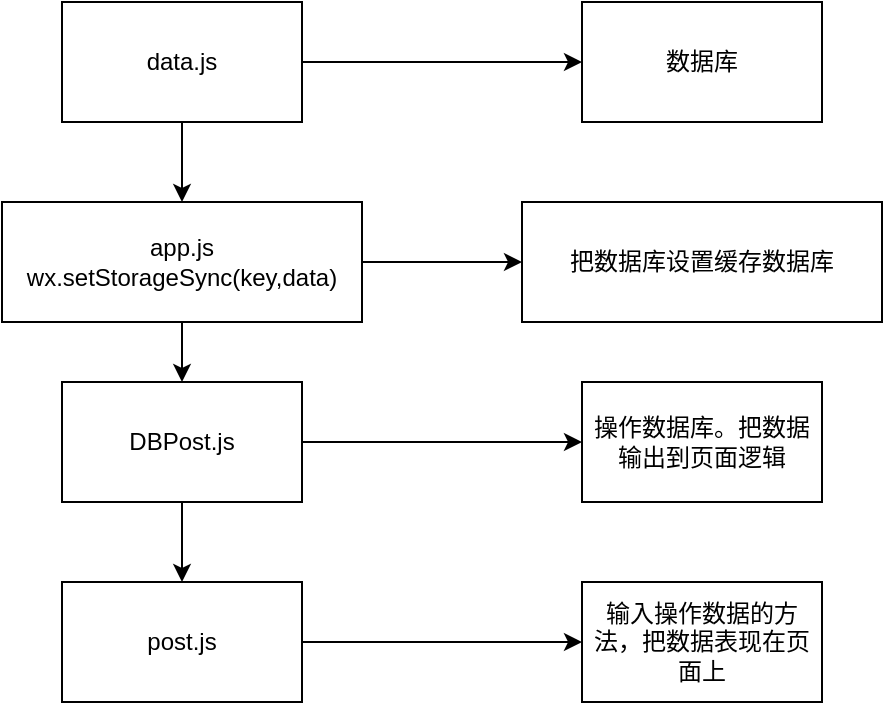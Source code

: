 <mxfile version="12.5.5" type="github"><diagram id="5BoRt0dJUZoAXOTLknnA" name="第 1 页"><mxGraphModel dx="788" dy="539" grid="1" gridSize="10" guides="1" tooltips="1" connect="1" arrows="1" fold="1" page="1" pageScale="1" pageWidth="2339" pageHeight="3300" math="0" shadow="0"><root><mxCell id="0"/><mxCell id="1" parent="0"/><mxCell id="3Bc0g7q2PkA_gzHsREux-6" value="" style="edgeStyle=orthogonalEdgeStyle;rounded=0;orthogonalLoop=1;jettySize=auto;html=1;" edge="1" parent="1" source="3Bc0g7q2PkA_gzHsREux-1" target="3Bc0g7q2PkA_gzHsREux-5"><mxGeometry relative="1" as="geometry"/></mxCell><mxCell id="3Bc0g7q2PkA_gzHsREux-10" value="" style="edgeStyle=orthogonalEdgeStyle;rounded=0;orthogonalLoop=1;jettySize=auto;html=1;" edge="1" parent="1" source="3Bc0g7q2PkA_gzHsREux-1" target="3Bc0g7q2PkA_gzHsREux-9"><mxGeometry relative="1" as="geometry"/></mxCell><mxCell id="3Bc0g7q2PkA_gzHsREux-1" value="data.js&lt;br&gt;" style="rounded=0;whiteSpace=wrap;html=1;" vertex="1" parent="1"><mxGeometry x="250" y="20" width="120" height="60" as="geometry"/></mxCell><mxCell id="3Bc0g7q2PkA_gzHsREux-9" value="数据库" style="rounded=0;whiteSpace=wrap;html=1;" vertex="1" parent="1"><mxGeometry x="510" y="20" width="120" height="60" as="geometry"/></mxCell><mxCell id="3Bc0g7q2PkA_gzHsREux-8" value="" style="edgeStyle=orthogonalEdgeStyle;rounded=0;orthogonalLoop=1;jettySize=auto;html=1;" edge="1" parent="1" source="3Bc0g7q2PkA_gzHsREux-2" target="3Bc0g7q2PkA_gzHsREux-3"><mxGeometry relative="1" as="geometry"/></mxCell><mxCell id="3Bc0g7q2PkA_gzHsREux-14" value="" style="edgeStyle=orthogonalEdgeStyle;rounded=0;orthogonalLoop=1;jettySize=auto;html=1;" edge="1" parent="1" source="3Bc0g7q2PkA_gzHsREux-2" target="3Bc0g7q2PkA_gzHsREux-13"><mxGeometry relative="1" as="geometry"/></mxCell><mxCell id="3Bc0g7q2PkA_gzHsREux-2" value="DBPost.js" style="rounded=0;whiteSpace=wrap;html=1;" vertex="1" parent="1"><mxGeometry x="250" y="210" width="120" height="60" as="geometry"/></mxCell><mxCell id="3Bc0g7q2PkA_gzHsREux-13" value="操作数据库。把数据输出到页面逻辑" style="rounded=0;whiteSpace=wrap;html=1;" vertex="1" parent="1"><mxGeometry x="510" y="210" width="120" height="60" as="geometry"/></mxCell><mxCell id="3Bc0g7q2PkA_gzHsREux-16" value="" style="edgeStyle=orthogonalEdgeStyle;rounded=0;orthogonalLoop=1;jettySize=auto;html=1;" edge="1" parent="1" source="3Bc0g7q2PkA_gzHsREux-3" target="3Bc0g7q2PkA_gzHsREux-15"><mxGeometry relative="1" as="geometry"/></mxCell><mxCell id="3Bc0g7q2PkA_gzHsREux-3" value="post.js" style="rounded=0;whiteSpace=wrap;html=1;" vertex="1" parent="1"><mxGeometry x="250" y="310" width="120" height="60" as="geometry"/></mxCell><mxCell id="3Bc0g7q2PkA_gzHsREux-15" value="输入操作数据的方法，把数据表现在页面上" style="rounded=0;whiteSpace=wrap;html=1;" vertex="1" parent="1"><mxGeometry x="510" y="310" width="120" height="60" as="geometry"/></mxCell><mxCell id="3Bc0g7q2PkA_gzHsREux-7" value="" style="edgeStyle=orthogonalEdgeStyle;rounded=0;orthogonalLoop=1;jettySize=auto;html=1;" edge="1" parent="1" source="3Bc0g7q2PkA_gzHsREux-5" target="3Bc0g7q2PkA_gzHsREux-2"><mxGeometry relative="1" as="geometry"/></mxCell><mxCell id="3Bc0g7q2PkA_gzHsREux-12" value="" style="edgeStyle=orthogonalEdgeStyle;rounded=0;orthogonalLoop=1;jettySize=auto;html=1;" edge="1" parent="1" source="3Bc0g7q2PkA_gzHsREux-5" target="3Bc0g7q2PkA_gzHsREux-11"><mxGeometry relative="1" as="geometry"/></mxCell><mxCell id="3Bc0g7q2PkA_gzHsREux-5" value="app.js&lt;br&gt;wx.setStorageSync(key,data)&lt;br&gt;" style="rounded=0;whiteSpace=wrap;html=1;" vertex="1" parent="1"><mxGeometry x="220" y="120" width="180" height="60" as="geometry"/></mxCell><mxCell id="3Bc0g7q2PkA_gzHsREux-11" value="把数据库设置缓存数据库" style="rounded=0;whiteSpace=wrap;html=1;" vertex="1" parent="1"><mxGeometry x="480" y="120" width="180" height="60" as="geometry"/></mxCell></root></mxGraphModel></diagram></mxfile>